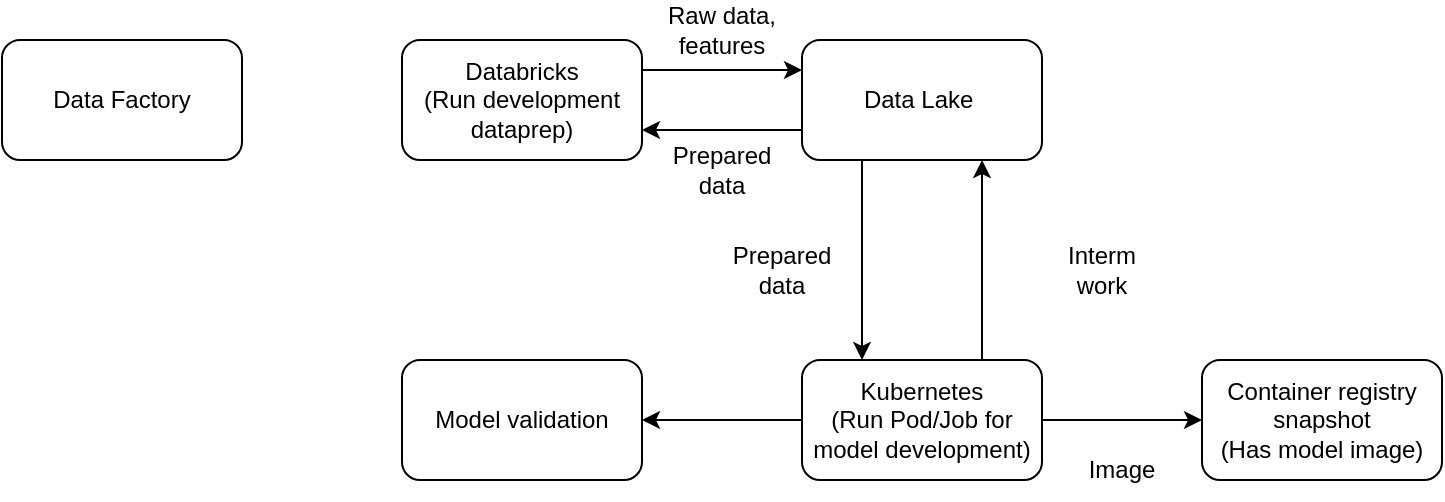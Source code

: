 <mxfile version="20.7.4" type="device"><diagram id="vZXjYvn1DpUx8C-Gi98t" name="Page-1"><mxGraphModel dx="882" dy="596" grid="1" gridSize="10" guides="1" tooltips="1" connect="1" arrows="1" fold="1" page="1" pageScale="1" pageWidth="850" pageHeight="1100" math="0" shadow="0"><root><mxCell id="0"/><mxCell id="1" parent="0"/><mxCell id="p1c4ZTzDwtQTETpzSyX9-14" style="edgeStyle=orthogonalEdgeStyle;rounded=0;orthogonalLoop=1;jettySize=auto;html=1;exitX=1;exitY=0.25;exitDx=0;exitDy=0;entryX=0;entryY=0.25;entryDx=0;entryDy=0;" parent="1" source="p1c4ZTzDwtQTETpzSyX9-1" target="p1c4ZTzDwtQTETpzSyX9-2" edge="1"><mxGeometry relative="1" as="geometry"/></mxCell><mxCell id="p1c4ZTzDwtQTETpzSyX9-1" value="Databricks&lt;br&gt;(Run development dataprep)" style="rounded=1;whiteSpace=wrap;html=1;" parent="1" vertex="1"><mxGeometry x="240" y="80" width="120" height="60" as="geometry"/></mxCell><mxCell id="p1c4ZTzDwtQTETpzSyX9-9" style="edgeStyle=orthogonalEdgeStyle;rounded=0;orthogonalLoop=1;jettySize=auto;html=1;exitX=0.25;exitY=1;exitDx=0;exitDy=0;entryX=0.25;entryY=0;entryDx=0;entryDy=0;" parent="1" source="p1c4ZTzDwtQTETpzSyX9-2" target="p1c4ZTzDwtQTETpzSyX9-4" edge="1"><mxGeometry relative="1" as="geometry"/></mxCell><mxCell id="p1c4ZTzDwtQTETpzSyX9-15" style="edgeStyle=orthogonalEdgeStyle;rounded=0;orthogonalLoop=1;jettySize=auto;html=1;exitX=0;exitY=0.75;exitDx=0;exitDy=0;entryX=1;entryY=0.75;entryDx=0;entryDy=0;" parent="1" source="p1c4ZTzDwtQTETpzSyX9-2" target="p1c4ZTzDwtQTETpzSyX9-1" edge="1"><mxGeometry relative="1" as="geometry"/></mxCell><mxCell id="p1c4ZTzDwtQTETpzSyX9-2" value="Data Lake&amp;nbsp;" style="rounded=1;whiteSpace=wrap;html=1;" parent="1" vertex="1"><mxGeometry x="440" y="80" width="120" height="60" as="geometry"/></mxCell><mxCell id="p1c4ZTzDwtQTETpzSyX9-10" style="edgeStyle=orthogonalEdgeStyle;rounded=0;orthogonalLoop=1;jettySize=auto;html=1;exitX=0.75;exitY=0;exitDx=0;exitDy=0;entryX=0.75;entryY=1;entryDx=0;entryDy=0;" parent="1" source="p1c4ZTzDwtQTETpzSyX9-4" target="p1c4ZTzDwtQTETpzSyX9-2" edge="1"><mxGeometry relative="1" as="geometry"/></mxCell><mxCell id="5U78Pfo6tdaohhxReQ5T-1" style="edgeStyle=orthogonalEdgeStyle;rounded=0;orthogonalLoop=1;jettySize=auto;html=1;exitX=1;exitY=0.5;exitDx=0;exitDy=0;entryX=0;entryY=0.5;entryDx=0;entryDy=0;" parent="1" source="p1c4ZTzDwtQTETpzSyX9-4" target="p1c4ZTzDwtQTETpzSyX9-6" edge="1"><mxGeometry relative="1" as="geometry"/></mxCell><mxCell id="5U78Pfo6tdaohhxReQ5T-3" style="edgeStyle=orthogonalEdgeStyle;rounded=0;orthogonalLoop=1;jettySize=auto;html=1;exitX=0;exitY=0.5;exitDx=0;exitDy=0;entryX=1;entryY=0.5;entryDx=0;entryDy=0;" parent="1" source="p1c4ZTzDwtQTETpzSyX9-4" target="5U78Pfo6tdaohhxReQ5T-2" edge="1"><mxGeometry relative="1" as="geometry"/></mxCell><mxCell id="p1c4ZTzDwtQTETpzSyX9-4" value="Kubernetes&lt;br&gt;(Run Pod/Job for model development)" style="rounded=1;whiteSpace=wrap;html=1;" parent="1" vertex="1"><mxGeometry x="440" y="240" width="120" height="60" as="geometry"/></mxCell><mxCell id="p1c4ZTzDwtQTETpzSyX9-6" value="Container registry snapshot&lt;br&gt;(Has model image)" style="rounded=1;whiteSpace=wrap;html=1;" parent="1" vertex="1"><mxGeometry x="640" y="240" width="120" height="60" as="geometry"/></mxCell><mxCell id="p1c4ZTzDwtQTETpzSyX9-16" value="Raw data, features" style="text;html=1;strokeColor=none;fillColor=none;align=center;verticalAlign=middle;whiteSpace=wrap;rounded=0;" parent="1" vertex="1"><mxGeometry x="370" y="60" width="60" height="30" as="geometry"/></mxCell><mxCell id="p1c4ZTzDwtQTETpzSyX9-17" value="Prepared data" style="text;html=1;strokeColor=none;fillColor=none;align=center;verticalAlign=middle;whiteSpace=wrap;rounded=0;" parent="1" vertex="1"><mxGeometry x="370" y="130" width="60" height="30" as="geometry"/></mxCell><mxCell id="p1c4ZTzDwtQTETpzSyX9-18" value="Prepared data" style="text;html=1;strokeColor=none;fillColor=none;align=center;verticalAlign=middle;whiteSpace=wrap;rounded=0;" parent="1" vertex="1"><mxGeometry x="400" y="180" width="60" height="30" as="geometry"/></mxCell><mxCell id="p1c4ZTzDwtQTETpzSyX9-19" value="Image" style="text;html=1;strokeColor=none;fillColor=none;align=center;verticalAlign=middle;whiteSpace=wrap;rounded=0;" parent="1" vertex="1"><mxGeometry x="570" y="280" width="60" height="30" as="geometry"/></mxCell><mxCell id="p1c4ZTzDwtQTETpzSyX9-20" value="Interm work" style="text;html=1;strokeColor=none;fillColor=none;align=center;verticalAlign=middle;whiteSpace=wrap;rounded=0;" parent="1" vertex="1"><mxGeometry x="560" y="180" width="60" height="30" as="geometry"/></mxCell><mxCell id="p1c4ZTzDwtQTETpzSyX9-21" value="Data Factory" style="rounded=1;whiteSpace=wrap;html=1;" parent="1" vertex="1"><mxGeometry x="40" y="80" width="120" height="60" as="geometry"/></mxCell><mxCell id="5U78Pfo6tdaohhxReQ5T-2" value="Model validation" style="rounded=1;whiteSpace=wrap;html=1;" parent="1" vertex="1"><mxGeometry x="240" y="240" width="120" height="60" as="geometry"/></mxCell></root></mxGraphModel></diagram></mxfile>